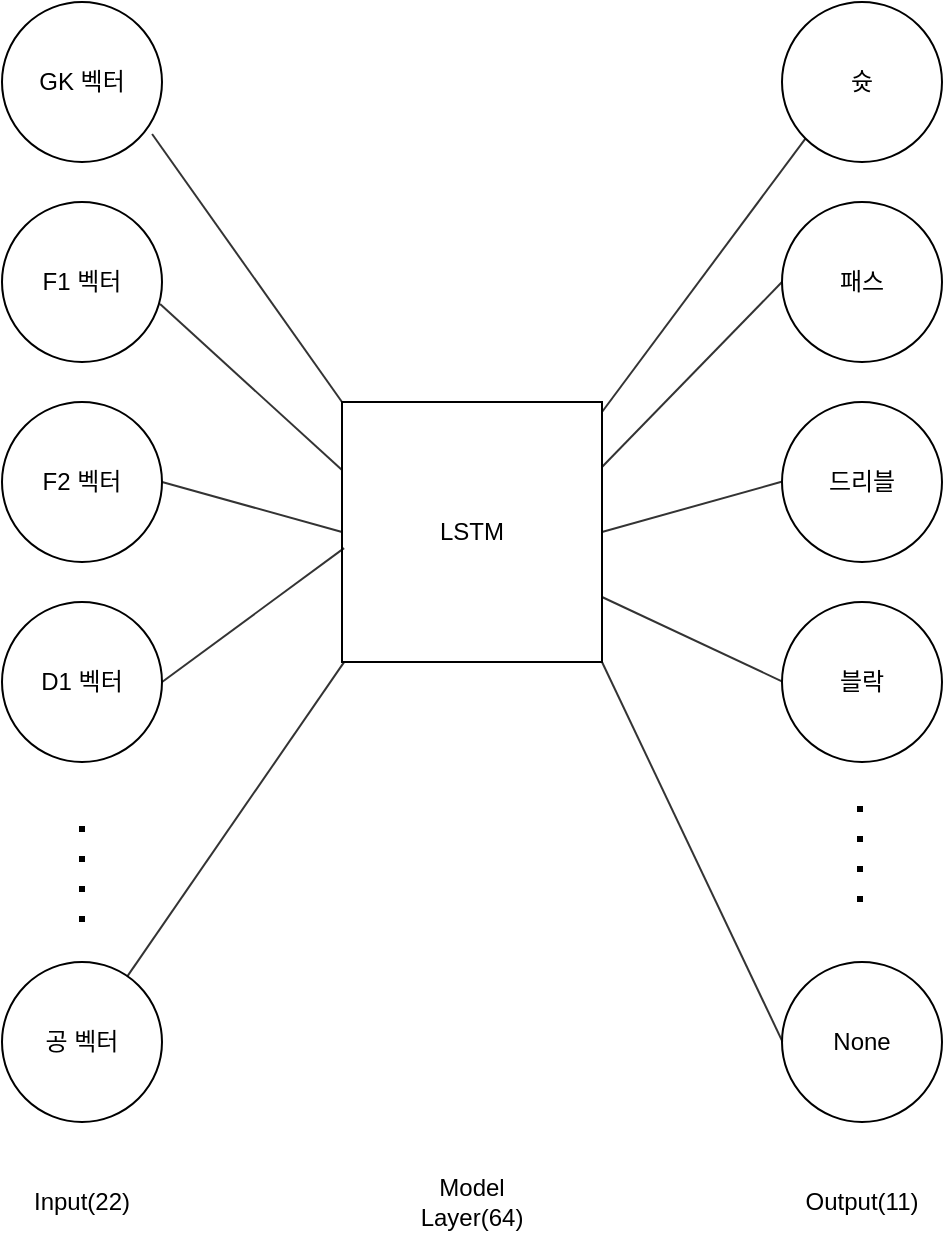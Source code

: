 <mxfile version="12.1.5" type="device" pages="1"><diagram id="ay0b72sExCTBsO5VgSJw" name="Page-1"><mxGraphModel dx="1408" dy="906" grid="1" gridSize="10" guides="1" tooltips="1" connect="1" arrows="1" fold="1" page="1" pageScale="1" pageWidth="827" pageHeight="1169" math="0" shadow="0"><root><mxCell id="0"/><mxCell id="1" parent="0"/><mxCell id="Nox3Jn0IJSOAa8knYypG-1" value="GK 벡터" style="ellipse;whiteSpace=wrap;html=1;aspect=fixed;" vertex="1" parent="1"><mxGeometry x="20" y="30" width="80" height="80" as="geometry"/></mxCell><mxCell id="Nox3Jn0IJSOAa8knYypG-4" value="F1 벡터" style="ellipse;whiteSpace=wrap;html=1;aspect=fixed;" vertex="1" parent="1"><mxGeometry x="20" y="130" width="80" height="80" as="geometry"/></mxCell><mxCell id="Nox3Jn0IJSOAa8knYypG-5" value="F2 벡터" style="ellipse;whiteSpace=wrap;html=1;aspect=fixed;" vertex="1" parent="1"><mxGeometry x="20" y="230" width="80" height="80" as="geometry"/></mxCell><mxCell id="Nox3Jn0IJSOAa8knYypG-6" value="D1 벡터" style="ellipse;whiteSpace=wrap;html=1;aspect=fixed;" vertex="1" parent="1"><mxGeometry x="20" y="330" width="80" height="80" as="geometry"/></mxCell><mxCell id="Nox3Jn0IJSOAa8knYypG-7" value="" style="endArrow=none;dashed=1;html=1;dashPattern=1 4;strokeWidth=3;" edge="1" parent="1"><mxGeometry width="50" height="50" relative="1" as="geometry"><mxPoint x="60" y="490" as="sourcePoint"/><mxPoint x="60" y="430" as="targetPoint"/></mxGeometry></mxCell><mxCell id="Nox3Jn0IJSOAa8knYypG-10" value="공 벡터" style="ellipse;whiteSpace=wrap;html=1;aspect=fixed;" vertex="1" parent="1"><mxGeometry x="20" y="510" width="80" height="80" as="geometry"/></mxCell><mxCell id="Nox3Jn0IJSOAa8knYypG-12" value="LSTM" style="whiteSpace=wrap;html=1;aspect=fixed;" vertex="1" parent="1"><mxGeometry x="190" y="230" width="130" height="130" as="geometry"/></mxCell><mxCell id="Nox3Jn0IJSOAa8knYypG-13" value="드리블" style="ellipse;whiteSpace=wrap;html=1;aspect=fixed;" vertex="1" parent="1"><mxGeometry x="410" y="230" width="80" height="80" as="geometry"/></mxCell><mxCell id="Nox3Jn0IJSOAa8knYypG-14" value="슛" style="ellipse;whiteSpace=wrap;html=1;aspect=fixed;" vertex="1" parent="1"><mxGeometry x="410" y="30" width="80" height="80" as="geometry"/></mxCell><mxCell id="Nox3Jn0IJSOAa8knYypG-15" value="패스" style="ellipse;whiteSpace=wrap;html=1;aspect=fixed;" vertex="1" parent="1"><mxGeometry x="410" y="130" width="80" height="80" as="geometry"/></mxCell><mxCell id="Nox3Jn0IJSOAa8knYypG-16" value="블락" style="ellipse;whiteSpace=wrap;html=1;aspect=fixed;" vertex="1" parent="1"><mxGeometry x="410" y="330" width="80" height="80" as="geometry"/></mxCell><mxCell id="Nox3Jn0IJSOAa8knYypG-17" value="" style="endArrow=none;dashed=1;html=1;dashPattern=1 4;strokeWidth=3;" edge="1" parent="1"><mxGeometry width="50" height="50" relative="1" as="geometry"><mxPoint x="449" y="480" as="sourcePoint"/><mxPoint x="449" y="420" as="targetPoint"/></mxGeometry></mxCell><mxCell id="Nox3Jn0IJSOAa8knYypG-18" value="None" style="ellipse;whiteSpace=wrap;html=1;aspect=fixed;" vertex="1" parent="1"><mxGeometry x="410" y="510" width="80" height="80" as="geometry"/></mxCell><mxCell id="Nox3Jn0IJSOAa8knYypG-19" value="Input(22)" style="text;html=1;strokeColor=none;fillColor=none;align=center;verticalAlign=middle;whiteSpace=wrap;rounded=0;" vertex="1" parent="1"><mxGeometry x="40" y="620" width="40" height="20" as="geometry"/></mxCell><mxCell id="Nox3Jn0IJSOAa8knYypG-20" value="Model Layer(64)" style="text;html=1;strokeColor=none;fillColor=none;align=center;verticalAlign=middle;whiteSpace=wrap;rounded=0;" vertex="1" parent="1"><mxGeometry x="235" y="620" width="40" height="20" as="geometry"/></mxCell><mxCell id="Nox3Jn0IJSOAa8knYypG-21" value="Output(11)" style="text;html=1;strokeColor=none;fillColor=none;align=center;verticalAlign=middle;whiteSpace=wrap;rounded=0;" vertex="1" parent="1"><mxGeometry x="430" y="620" width="40" height="20" as="geometry"/></mxCell><mxCell id="Nox3Jn0IJSOAa8knYypG-22" value="" style="endArrow=none;html=1;strokeWidth=1;opacity=80;exitX=0.938;exitY=0.825;exitDx=0;exitDy=0;exitPerimeter=0;" edge="1" parent="1" source="Nox3Jn0IJSOAa8knYypG-1"><mxGeometry width="50" height="50" relative="1" as="geometry"><mxPoint x="140" y="280" as="sourcePoint"/><mxPoint x="190" y="230" as="targetPoint"/><Array as="points"/></mxGeometry></mxCell><mxCell id="Nox3Jn0IJSOAa8knYypG-23" value="" style="endArrow=none;html=1;strokeWidth=1;opacity=80;exitX=0.988;exitY=0.638;exitDx=0;exitDy=0;exitPerimeter=0;" edge="1" parent="1" source="Nox3Jn0IJSOAa8knYypG-4"><mxGeometry width="50" height="50" relative="1" as="geometry"><mxPoint x="95.04" y="130" as="sourcePoint"/><mxPoint x="190" y="264" as="targetPoint"/><Array as="points"/></mxGeometry></mxCell><mxCell id="Nox3Jn0IJSOAa8knYypG-24" value="" style="endArrow=none;html=1;strokeWidth=1;opacity=80;exitX=0.938;exitY=0.825;exitDx=0;exitDy=0;exitPerimeter=0;entryX=0;entryY=0.5;entryDx=0;entryDy=0;" edge="1" parent="1" target="Nox3Jn0IJSOAa8knYypG-12"><mxGeometry width="50" height="50" relative="1" as="geometry"><mxPoint x="100.04" y="270" as="sourcePoint"/><mxPoint x="195" y="404" as="targetPoint"/><Array as="points"/></mxGeometry></mxCell><mxCell id="Nox3Jn0IJSOAa8knYypG-25" value="" style="endArrow=none;html=1;strokeWidth=1;opacity=80;exitX=0.938;exitY=0.825;exitDx=0;exitDy=0;exitPerimeter=0;entryX=0.008;entryY=0.562;entryDx=0;entryDy=0;entryPerimeter=0;" edge="1" parent="1" target="Nox3Jn0IJSOAa8knYypG-12"><mxGeometry width="50" height="50" relative="1" as="geometry"><mxPoint x="100.04" y="370" as="sourcePoint"/><mxPoint x="195" y="504" as="targetPoint"/><Array as="points"/></mxGeometry></mxCell><mxCell id="Nox3Jn0IJSOAa8knYypG-27" value="" style="endArrow=none;html=1;strokeWidth=1;opacity=80;entryX=0.008;entryY=0.562;entryDx=0;entryDy=0;entryPerimeter=0;" edge="1" parent="1" source="Nox3Jn0IJSOAa8knYypG-10"><mxGeometry width="50" height="50" relative="1" as="geometry"><mxPoint x="100.04" y="427" as="sourcePoint"/><mxPoint x="191.04" y="360.06" as="targetPoint"/><Array as="points"/></mxGeometry></mxCell><mxCell id="Nox3Jn0IJSOAa8knYypG-28" value="" style="endArrow=none;html=1;strokeWidth=1;opacity=80;entryX=0;entryY=1;entryDx=0;entryDy=0;" edge="1" parent="1" target="Nox3Jn0IJSOAa8knYypG-14"><mxGeometry width="50" height="50" relative="1" as="geometry"><mxPoint x="320" y="235" as="sourcePoint"/><mxPoint x="370" y="185" as="targetPoint"/></mxGeometry></mxCell><mxCell id="Nox3Jn0IJSOAa8knYypG-30" value="" style="endArrow=none;html=1;strokeWidth=1;opacity=80;entryX=0;entryY=1;entryDx=0;entryDy=0;exitX=1;exitY=0.5;exitDx=0;exitDy=0;" edge="1" parent="1" source="Nox3Jn0IJSOAa8knYypG-12"><mxGeometry width="50" height="50" relative="1" as="geometry"><mxPoint x="308.5" y="406.5" as="sourcePoint"/><mxPoint x="410.216" y="269.784" as="targetPoint"/></mxGeometry></mxCell><mxCell id="Nox3Jn0IJSOAa8knYypG-31" value="" style="endArrow=none;html=1;strokeWidth=1;opacity=80;entryX=0;entryY=1;entryDx=0;entryDy=0;exitX=1;exitY=0.75;exitDx=0;exitDy=0;" edge="1" parent="1" source="Nox3Jn0IJSOAa8knYypG-12"><mxGeometry width="50" height="50" relative="1" as="geometry"><mxPoint x="308.5" y="506.5" as="sourcePoint"/><mxPoint x="410.216" y="369.784" as="targetPoint"/></mxGeometry></mxCell><mxCell id="Nox3Jn0IJSOAa8knYypG-32" value="" style="endArrow=none;html=1;strokeWidth=1;opacity=80;entryX=0;entryY=1;entryDx=0;entryDy=0;exitX=1;exitY=1;exitDx=0;exitDy=0;exitPerimeter=0;" edge="1" parent="1" source="Nox3Jn0IJSOAa8knYypG-12"><mxGeometry width="50" height="50" relative="1" as="geometry"><mxPoint x="308.5" y="686.5" as="sourcePoint"/><mxPoint x="410.216" y="549.784" as="targetPoint"/></mxGeometry></mxCell><mxCell id="Nox3Jn0IJSOAa8knYypG-33" value="" style="endArrow=none;html=1;strokeWidth=1;opacity=80;entryX=0;entryY=1;entryDx=0;entryDy=0;exitX=1;exitY=0.25;exitDx=0;exitDy=0;" edge="1" parent="1" source="Nox3Jn0IJSOAa8knYypG-12"><mxGeometry width="50" height="50" relative="1" as="geometry"><mxPoint x="308.5" y="306.5" as="sourcePoint"/><mxPoint x="410.216" y="169.784" as="targetPoint"/></mxGeometry></mxCell></root></mxGraphModel></diagram></mxfile>
